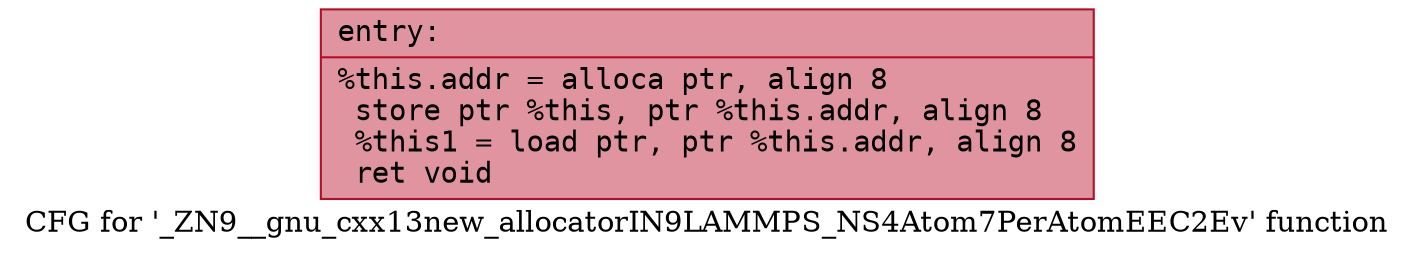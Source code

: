 digraph "CFG for '_ZN9__gnu_cxx13new_allocatorIN9LAMMPS_NS4Atom7PerAtomEEC2Ev' function" {
	label="CFG for '_ZN9__gnu_cxx13new_allocatorIN9LAMMPS_NS4Atom7PerAtomEEC2Ev' function";

	Node0x55aea91a5440 [shape=record,color="#b70d28ff", style=filled, fillcolor="#b70d2870" fontname="Courier",label="{entry:\l|  %this.addr = alloca ptr, align 8\l  store ptr %this, ptr %this.addr, align 8\l  %this1 = load ptr, ptr %this.addr, align 8\l  ret void\l}"];
}
